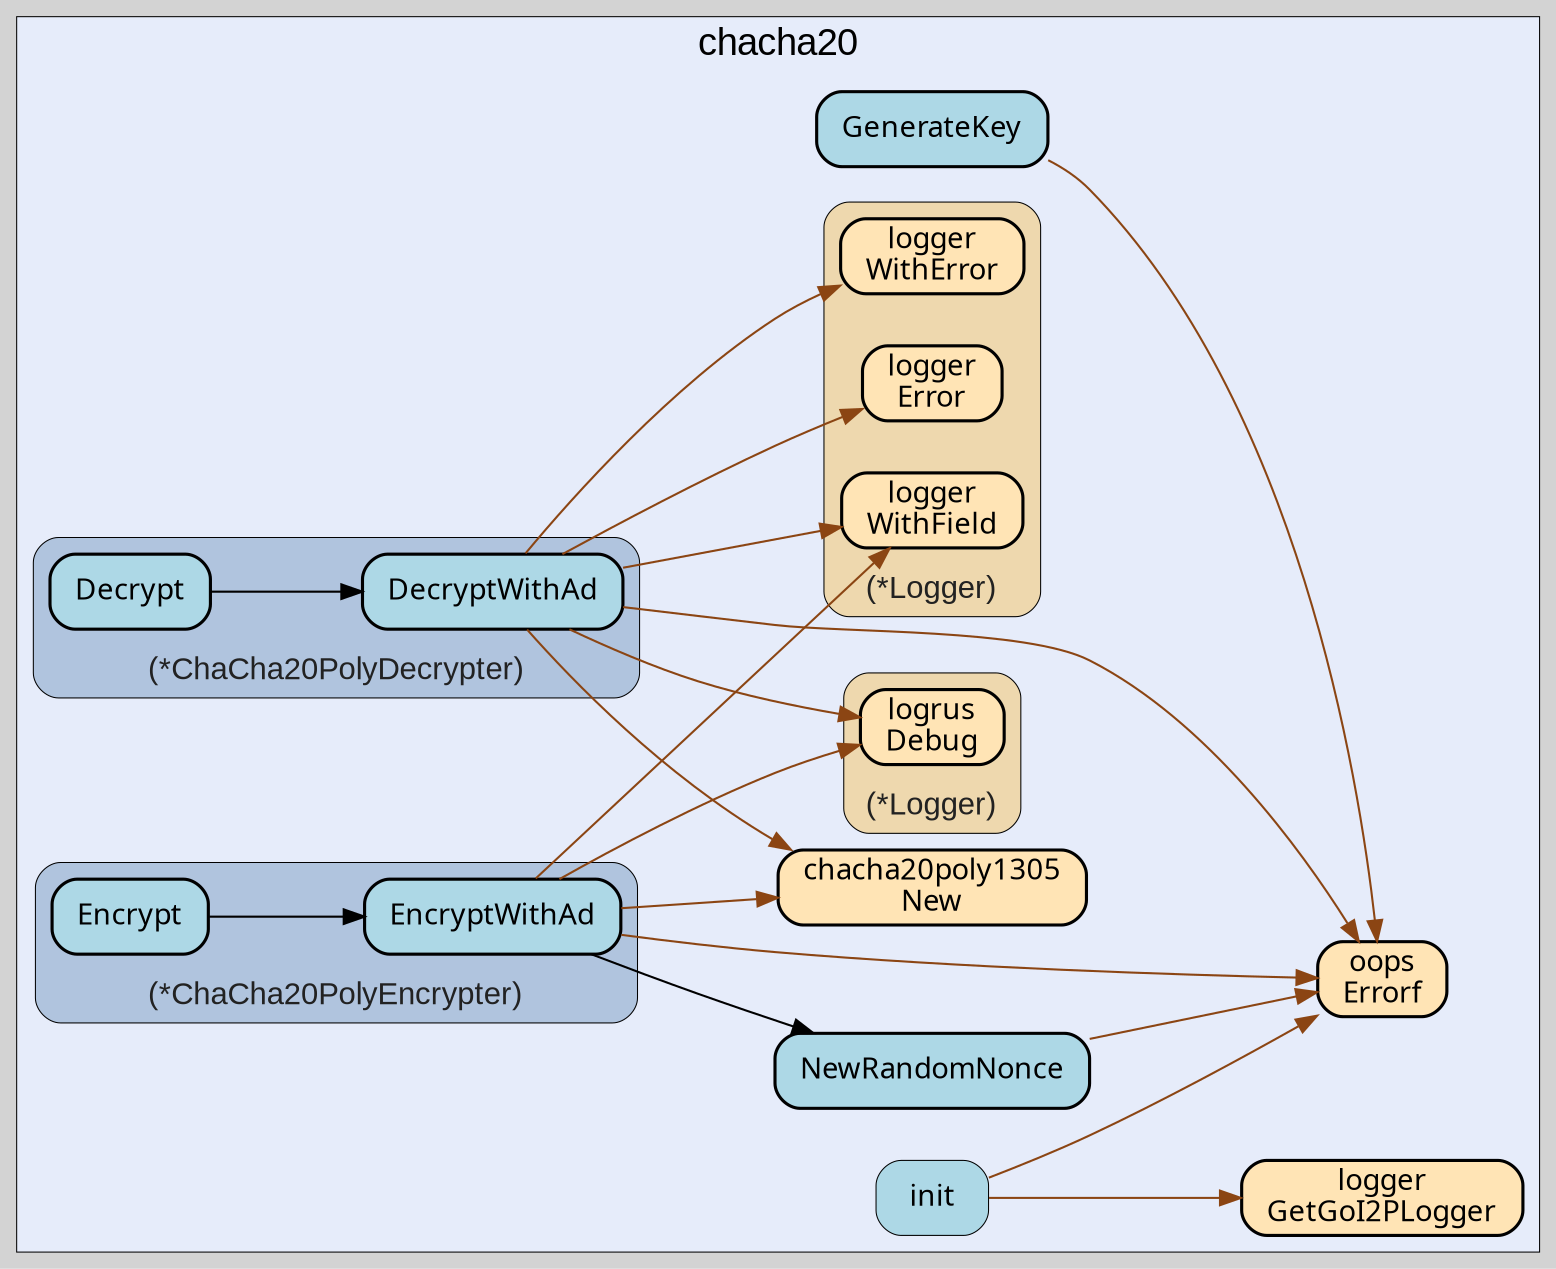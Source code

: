 digraph gocallvis {
    label="";
    labeljust="l";
    fontname="Arial";
    fontsize="14";
    rankdir="LR";
    bgcolor="lightgray";
    style="solid";
    penwidth="0.5";
    pad="0.0";
    nodesep="0.35";

    node [shape="box" style="filled,rounded" fillcolor="honeydew" fontname="Verdana" penwidth="1.0" margin="0.16,0.0"];
    edge [minlen="2"]

    subgraph "cluster_focus" {
        bgcolor="#e6ecfa";
label="chacha20";
labelloc="t";
labeljust="c";
fontsize="18";
        
        "github.com/samber/oops.Errorf" [ label="oops\nErrorf" penwidth="1.5" tooltip="github.com/samber/oops.Errorf | defined in oops.go:34" fillcolor="moccasin" ]
        "golang.org/x/crypto/chacha20poly1305.New" [ penwidth="1.5" tooltip="golang.org/x/crypto/chacha20poly1305.New | defined in chacha20poly1305.go:40" fillcolor="moccasin" label="chacha20poly1305\nNew" ]
        "github.com/go-i2p/crypto/chacha20.init" [ fillcolor="lightblue" label="init" penwidth="0.5" tooltip="github.com/go-i2p/crypto/chacha20.init | defined in .:0\nat chacha20.go:22: calling [github.com/samber/oops.Errorf]\nat chacha20.go:23: calling [github.com/samber/oops.Errorf]\nat chacha20.go:24: calling [github.com/samber/oops.Errorf]\nat chacha20.go:25: calling [github.com/samber/oops.Errorf]\nat chacha20.go:26: calling [github.com/samber/oops.Errorf]\nat chacha20.go:11: calling [github.com/go-i2p/logger.GetGoI2PLogger]" ]
        "github.com/go-i2p/logger.GetGoI2PLogger" [ fillcolor="moccasin" label="logger\nGetGoI2PLogger" penwidth="1.5" tooltip="github.com/go-i2p/logger.GetGoI2PLogger | defined in log.go:120" ]
        "github.com/go-i2p/crypto/chacha20.NewRandomNonce" [ fillcolor="lightblue" label="NewRandomNonce" penwidth="1.5" tooltip="github.com/go-i2p/crypto/chacha20.NewRandomNonce | defined in chacha20.go:36\nat chacha20.go:40: calling [github.com/samber/oops.Errorf]" ]
        "github.com/go-i2p/crypto/chacha20.GenerateKey" [ tooltip="github.com/go-i2p/crypto/chacha20.GenerateKey | defined in chacha20_key.go:12\nat chacha20_key.go:16: calling [github.com/samber/oops.Errorf]" fillcolor="lightblue" label="GenerateKey" penwidth="1.5" ]
        
        subgraph "cluster_*github.com/go-i2p/crypto/chacha20.ChaCha20PolyDecrypter" {
        fontcolor="#222222";
labelloc="b";
tooltip="type: *github.com/go-i2p/crypto/chacha20.ChaCha20PolyDecrypter";
penwidth="0.5";
fontsize="15";
style="rounded,filled";
fillcolor="lightsteelblue";
label="(*ChaCha20PolyDecrypter)";
        
        "(*github.com/go-i2p/crypto/chacha20.ChaCha20PolyDecrypter).DecryptWithAd" [ tooltip="(*github.com/go-i2p/crypto/chacha20.ChaCha20PolyDecrypter).DecryptWithAd | defined in chacha20_decrypter.go:20\nat chacha20_decrypter.go:29: calling [golang.org/x/crypto/chacha20poly1305.New]\nat chacha20_decrypter.go:41: calling [(*github.com/go-i2p/logger.Logger).WithError]\nat chacha20_decrypter.go:41: calling [(*github.com/go-i2p/logger.Logger).Error]\nat chacha20_decrypter.go:21: calling [(*github.com/go-i2p/logger.Logger).WithField]\nat chacha20_decrypter.go:45: calling [(*github.com/go-i2p/logger.Logger).WithField]\nat chacha20_decrypter.go:21: calling [(*github.com/sirupsen/logrus.Logger).Debug]\nat chacha20_decrypter.go:45: calling [(*github.com/sirupsen/logrus.Logger).Debug]\nat chacha20_decrypter.go:25: calling [github.com/samber/oops.Errorf]\nat chacha20_decrypter.go:31: calling [github.com/samber/oops.Errorf]" fillcolor="lightblue" label="DecryptWithAd" penwidth="1.5" ]
        "(*github.com/go-i2p/crypto/chacha20.ChaCha20PolyDecrypter).Decrypt" [ fillcolor="lightblue" label="Decrypt" penwidth="1.5" tooltip="(*github.com/go-i2p/crypto/chacha20.ChaCha20PolyDecrypter).Decrypt | defined in chacha20_decrypter.go:15\nat chacha20_decrypter.go:16: calling [(*github.com/go-i2p/crypto/chacha20.ChaCha20PolyDecrypter).DecryptWithAd]" ]
        
    }

        subgraph "cluster_*github.com/go-i2p/crypto/chacha20.ChaCha20PolyEncrypter" {
        tooltip="type: *github.com/go-i2p/crypto/chacha20.ChaCha20PolyEncrypter";
fontsize="15";
label="(*ChaCha20PolyEncrypter)";
penwidth="0.5";
fontcolor="#222222";
labelloc="b";
style="rounded,filled";
fillcolor="lightsteelblue";
        
        "(*github.com/go-i2p/crypto/chacha20.ChaCha20PolyEncrypter).EncryptWithAd" [ fillcolor="lightblue" label="EncryptWithAd" penwidth="1.5" tooltip="(*github.com/go-i2p/crypto/chacha20.ChaCha20PolyEncrypter).EncryptWithAd | defined in chacha20_encrypter.go:21\nat chacha20_encrypter.go:22: calling [(*github.com/go-i2p/logger.Logger).WithField]\nat chacha20_encrypter.go:44: calling [(*github.com/go-i2p/logger.Logger).WithField]\nat chacha20_encrypter.go:31: calling [github.com/go-i2p/crypto/chacha20.NewRandomNonce]\nat chacha20_encrypter.go:25: calling [golang.org/x/crypto/chacha20poly1305.New]\nat chacha20_encrypter.go:27: calling [github.com/samber/oops.Errorf]\nat chacha20_encrypter.go:22: calling [(*github.com/sirupsen/logrus.Logger).Debug]\nat chacha20_encrypter.go:44: calling [(*github.com/sirupsen/logrus.Logger).Debug]" ]
        "(*github.com/go-i2p/crypto/chacha20.ChaCha20PolyEncrypter).Encrypt" [ fillcolor="lightblue" label="Encrypt" penwidth="1.5" tooltip="(*github.com/go-i2p/crypto/chacha20.ChaCha20PolyEncrypter).Encrypt | defined in chacha20_encrypter.go:15\nat chacha20_encrypter.go:16: calling [(*github.com/go-i2p/crypto/chacha20.ChaCha20PolyEncrypter).EncryptWithAd]" ]
        
    }

        subgraph "cluster_*github.com/go-i2p/logger.Logger" {
        fontsize="15";
fontcolor="#222222";
labelloc="b";
style="rounded,filled";
fillcolor="wheat2";
label="(*Logger)";
tooltip="type: *github.com/go-i2p/logger.Logger";
penwidth="0.5";
        
        "(*github.com/go-i2p/logger.Logger).WithField" [ tooltip="(*github.com/go-i2p/logger.Logger).WithField | defined in log.go:54" fillcolor="moccasin" label="logger\nWithField" penwidth="1.5" ]
        "(*github.com/go-i2p/logger.Logger).WithError" [ fillcolor="moccasin" label="logger\nWithError" penwidth="1.5" tooltip="(*github.com/go-i2p/logger.Logger).WithError | defined in log.go:66" ]
        "(*github.com/go-i2p/logger.Logger).Error" [ tooltip="(*github.com/go-i2p/logger.Logger).Error | defined in log.go:42" fillcolor="moccasin" label="logger\nError" penwidth="1.5" ]
        
    }

        subgraph "cluster_*github.com/sirupsen/logrus.Logger" {
        labelloc="b";
style="rounded,filled";
fillcolor="wheat2";
label="(*Logger)";
tooltip="type: *github.com/sirupsen/logrus.Logger";
penwidth="0.5";
fontsize="15";
fontcolor="#222222";
        
        "(*github.com/sirupsen/logrus.Logger).Debug" [ fillcolor="moccasin" label="logrus\nDebug" penwidth="1.5" tooltip="(*github.com/sirupsen/logrus.Logger).Debug | defined in logger.go:221" ]
        
    }

    }

    "(*github.com/go-i2p/crypto/chacha20.ChaCha20PolyDecrypter).DecryptWithAd" -> "golang.org/x/crypto/chacha20poly1305.New" [ color="saddlebrown" tooltip="at chacha20_decrypter.go:29: calling [golang.org/x/crypto/chacha20poly1305.New]" ]
    "(*github.com/go-i2p/crypto/chacha20.ChaCha20PolyDecrypter).DecryptWithAd" -> "(*github.com/go-i2p/logger.Logger).WithError" [ color="saddlebrown" tooltip="at chacha20_decrypter.go:41: calling [(*github.com/go-i2p/logger.Logger).WithError]" ]
    "github.com/go-i2p/crypto/chacha20.init" -> "github.com/samber/oops.Errorf" [ color="saddlebrown" tooltip="at chacha20.go:22: calling [github.com/samber/oops.Errorf]\nat chacha20.go:23: calling [github.com/samber/oops.Errorf]\nat chacha20.go:24: calling [github.com/samber/oops.Errorf]\nat chacha20.go:25: calling [github.com/samber/oops.Errorf]\nat chacha20.go:26: calling [github.com/samber/oops.Errorf]" ]
    "github.com/go-i2p/crypto/chacha20.NewRandomNonce" -> "github.com/samber/oops.Errorf" [ color="saddlebrown" tooltip="at chacha20.go:40: calling [github.com/samber/oops.Errorf]" ]
    "(*github.com/go-i2p/crypto/chacha20.ChaCha20PolyEncrypter).EncryptWithAd" -> "(*github.com/go-i2p/logger.Logger).WithField" [ color="saddlebrown" tooltip="at chacha20_encrypter.go:22: calling [(*github.com/go-i2p/logger.Logger).WithField]\nat chacha20_encrypter.go:44: calling [(*github.com/go-i2p/logger.Logger).WithField]" ]
    "(*github.com/go-i2p/crypto/chacha20.ChaCha20PolyEncrypter).EncryptWithAd" -> "github.com/go-i2p/crypto/chacha20.NewRandomNonce" [ tooltip="at chacha20_encrypter.go:31: calling [github.com/go-i2p/crypto/chacha20.NewRandomNonce]" ]
    "(*github.com/go-i2p/crypto/chacha20.ChaCha20PolyEncrypter).Encrypt" -> "(*github.com/go-i2p/crypto/chacha20.ChaCha20PolyEncrypter).EncryptWithAd" [ tooltip="at chacha20_encrypter.go:16: calling [(*github.com/go-i2p/crypto/chacha20.ChaCha20PolyEncrypter).EncryptWithAd]" ]
    "(*github.com/go-i2p/crypto/chacha20.ChaCha20PolyDecrypter).DecryptWithAd" -> "(*github.com/go-i2p/logger.Logger).Error" [ color="saddlebrown" tooltip="at chacha20_decrypter.go:41: calling [(*github.com/go-i2p/logger.Logger).Error]" ]
    "(*github.com/go-i2p/crypto/chacha20.ChaCha20PolyEncrypter).EncryptWithAd" -> "golang.org/x/crypto/chacha20poly1305.New" [ color="saddlebrown" tooltip="at chacha20_encrypter.go:25: calling [golang.org/x/crypto/chacha20poly1305.New]" ]
    "(*github.com/go-i2p/crypto/chacha20.ChaCha20PolyEncrypter).EncryptWithAd" -> "github.com/samber/oops.Errorf" [ color="saddlebrown" tooltip="at chacha20_encrypter.go:27: calling [github.com/samber/oops.Errorf]" ]
    "github.com/go-i2p/crypto/chacha20.GenerateKey" -> "github.com/samber/oops.Errorf" [ color="saddlebrown" tooltip="at chacha20_key.go:16: calling [github.com/samber/oops.Errorf]" ]
    "(*github.com/go-i2p/crypto/chacha20.ChaCha20PolyDecrypter).DecryptWithAd" -> "(*github.com/go-i2p/logger.Logger).WithField" [ color="saddlebrown" tooltip="at chacha20_decrypter.go:21: calling [(*github.com/go-i2p/logger.Logger).WithField]\nat chacha20_decrypter.go:45: calling [(*github.com/go-i2p/logger.Logger).WithField]" ]
    "(*github.com/go-i2p/crypto/chacha20.ChaCha20PolyEncrypter).EncryptWithAd" -> "(*github.com/sirupsen/logrus.Logger).Debug" [ color="saddlebrown" tooltip="at chacha20_encrypter.go:22: calling [(*github.com/sirupsen/logrus.Logger).Debug]\nat chacha20_encrypter.go:44: calling [(*github.com/sirupsen/logrus.Logger).Debug]" ]
    "(*github.com/go-i2p/crypto/chacha20.ChaCha20PolyDecrypter).Decrypt" -> "(*github.com/go-i2p/crypto/chacha20.ChaCha20PolyDecrypter).DecryptWithAd" [ tooltip="at chacha20_decrypter.go:16: calling [(*github.com/go-i2p/crypto/chacha20.ChaCha20PolyDecrypter).DecryptWithAd]" ]
    "(*github.com/go-i2p/crypto/chacha20.ChaCha20PolyDecrypter).DecryptWithAd" -> "(*github.com/sirupsen/logrus.Logger).Debug" [ color="saddlebrown" tooltip="at chacha20_decrypter.go:21: calling [(*github.com/sirupsen/logrus.Logger).Debug]\nat chacha20_decrypter.go:45: calling [(*github.com/sirupsen/logrus.Logger).Debug]" ]
    "(*github.com/go-i2p/crypto/chacha20.ChaCha20PolyDecrypter).DecryptWithAd" -> "github.com/samber/oops.Errorf" [ color="saddlebrown" tooltip="at chacha20_decrypter.go:25: calling [github.com/samber/oops.Errorf]\nat chacha20_decrypter.go:31: calling [github.com/samber/oops.Errorf]" ]
    "github.com/go-i2p/crypto/chacha20.init" -> "github.com/go-i2p/logger.GetGoI2PLogger" [ color="saddlebrown" tooltip="at chacha20.go:11: calling [github.com/go-i2p/logger.GetGoI2PLogger]" ]
}
